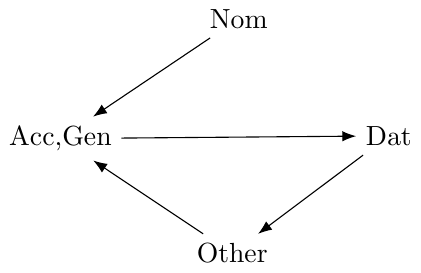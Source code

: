 \documentclass[tikz]{standalone}
\usetikzlibrary{arrows,arrows.meta,positioning}
\tikzset{arrow/.style = {-{Latex[length=.5em]}}}
\begin{document}
\begin{tikzpicture}
\node (nom) at (0,0) {Nom};
\node (acc) [below left=of nom] {Acc,Gen};
\node (dat) [below right=of nom] {Dat};
\node (other) [below left=of dat] {Other};


\foreach \Source/\Target in {%
    nom/acc,
    acc/dat,
    dat/other,
    other/acc}
    \draw[arrow] (\Source) to (\Target);
\end{tikzpicture}
\end{document}
